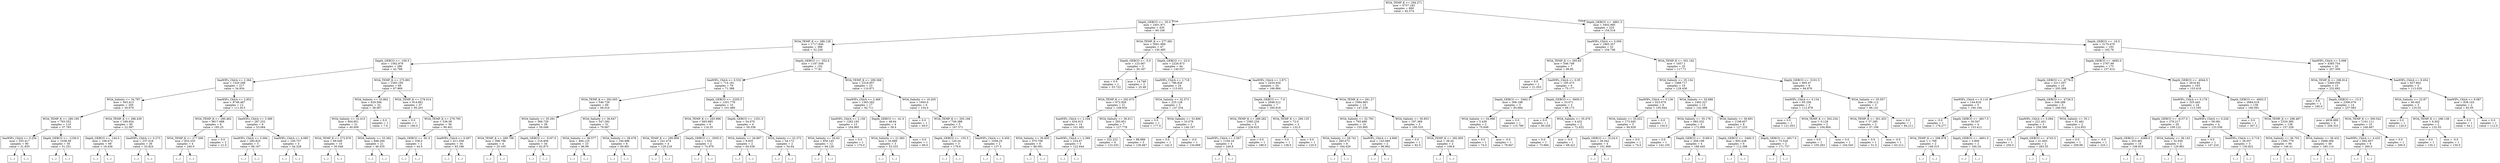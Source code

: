 digraph Tree {
node [shape=box] ;
0 [label="WOA_TEMP_K <= 294.271\nmse = 4757.183\nsamples = 660\nvalue = 92.574"] ;
1 [label="Depth_GEBCO <= -35.0\nmse = 2401.971\nsamples = 435\nvalue = 60.109"] ;
0 -> 1 [labeldistance=2.5, labelangle=45, headlabel="True"] ;
2 [label="WOA_TEMP_K <= 289.128\nmse = 1717.846\nsamples = 388\nvalue = 52.226"] ;
1 -> 2 ;
3 [label="Depth_GEBCO <= -100.5\nmse = 1582.979\nsamples = 286\nvalue = 42.789"] ;
2 -> 3 ;
4 [label="SeaWIFs_ChlrA <= 2.364\nmse = 1320.298\nsamples = 217\nvalue = 34.934"] ;
3 -> 4 ;
5 [label="WOA_Salinity <= 34.787\nmse = 563.413\nsamples = 205\nvalue = 30.676"] ;
4 -> 5 ;
6 [label="WOA_TEMP_K <= 280.195\nmse = 783.552\nsamples = 110\nvalue = 37.783"] ;
5 -> 6 ;
7 [label="SeaWIFs_ChlrA <= 0.254\nmse = 555.417\nsamples = 80\nvalue = 31.835"] ;
6 -> 7 ;
8 [label="(...)"] ;
7 -> 8 ;
65 [label="(...)"] ;
7 -> 65 ;
162 [label="Depth_GEBCO <= -1236.0\nmse = 1038.58\nsamples = 30\nvalue = 51.251"] ;
6 -> 162 ;
163 [label="(...)"] ;
162 -> 163 ;
206 [label="(...)"] ;
162 -> 206 ;
219 [label="WOA_TEMP_K <= 286.439\nmse = 189.934\nsamples = 95\nvalue = 22.587"] ;
5 -> 219 ;
220 [label="Depth_GEBCO <= -144.0\nmse = 108.672\nsamples = 69\nvalue = 18.436"] ;
219 -> 220 ;
221 [label="(...)"] ;
220 -> 221 ;
272 [label="(...)"] ;
220 -> 272 ;
295 [label="SeaWIFs_ChlrA <= 0.273\nmse = 237.018\nsamples = 26\nvalue = 33.824"] ;
219 -> 295 ;
296 [label="(...)"] ;
295 -> 296 ;
299 [label="(...)"] ;
295 -> 299 ;
334 [label="SeaWIFs_ChlrA <= 2.852\nmse = 8748.467\nsamples = 12\nvalue = 111.813"] ;
4 -> 334 ;
335 [label="WOA_TEMP_K <= 280.462\nmse = 9617.688\nsamples = 6\nvalue = 185.25"] ;
334 -> 335 ;
336 [label="WOA_TEMP_K <= 277.506\nmse = 833.333\nsamples = 4\nvalue = 240.0"] ;
335 -> 336 ;
337 [label="(...)"] ;
336 -> 337 ;
340 [label="(...)"] ;
336 -> 340 ;
341 [label="mse = 0.0\nsamples = 2\nvalue = 21.0"] ;
335 -> 341 ;
342 [label="SeaWIFs_ChlrA <= 3.389\nmse = 287.252\nsamples = 6\nvalue = 53.064"] ;
334 -> 342 ;
343 [label="SeaWIFs_ChlrA <= 3.094\nmse = 280.825\nsamples = 3\nvalue = 66.167"] ;
342 -> 343 ;
344 [label="(...)"] ;
343 -> 344 ;
345 [label="(...)"] ;
343 -> 345 ;
346 [label="SeaWIFs_ChlrA <= 4.085\nmse = 100.757\nsamples = 3\nvalue = 44.328"] ;
342 -> 346 ;
347 [label="(...)"] ;
346 -> 347 ;
350 [label="(...)"] ;
346 -> 350 ;
351 [label="WOA_TEMP_K <= 275.891\nmse = 1593.195\nsamples = 69\nvalue = 67.969"] ;
3 -> 351 ;
352 [label="WOA_Salinity <= 33.862\nmse = 629.594\nsamples = 32\nvalue = 38.067"] ;
351 -> 352 ;
353 [label="WOA_Salinity <= 32.415\nmse = 604.851\nsamples = 31\nvalue = 40.009"] ;
352 -> 353 ;
354 [label="WOA_TEMP_K <= 272.876\nmse = 69.049\nsamples = 10\nvalue = 30.048"] ;
353 -> 354 ;
355 [label="(...)"] ;
354 -> 355 ;
356 [label="(...)"] ;
354 -> 356 ;
357 [label="WOA_Salinity <= 33.362\nmse = 848.294\nsamples = 21\nvalue = 46.535"] ;
353 -> 357 ;
358 [label="(...)"] ;
357 -> 358 ;
365 [label="(...)"] ;
357 -> 365 ;
372 [label="mse = 0.0\nsamples = 1\nvalue = 7.0"] ;
352 -> 372 ;
373 [label="WOA_TEMP_K <= 278.014\nmse = 914.861\nsamples = 37\nvalue = 95.201"] ;
351 -> 373 ;
374 [label="mse = 0.0\nsamples = 1\nvalue = 180.0"] ;
373 -> 374 ;
375 [label="WOA_TEMP_K <= 279.795\nmse = 536.58\nsamples = 36\nvalue = 90.401"] ;
373 -> 375 ;
376 [label="Depth_GEBCO <= -81.0\nmse = 338.0\nsamples = 2\nvalue = 44.0"] ;
375 -> 376 ;
377 [label="(...)"] ;
376 -> 377 ;
378 [label="(...)"] ;
376 -> 378 ;
379 [label="SeaWIFs_ChlrA <= 0.497\nmse = 411.558\nsamples = 34\nvalue = 93.186"] ;
375 -> 379 ;
380 [label="(...)"] ;
379 -> 380 ;
381 [label="(...)"] ;
379 -> 381 ;
426 [label="Depth_GEBCO <= -352.0\nmse = 1187.508\nsamples = 102\nvalue = 77.81"] ;
2 -> 426 ;
427 [label="SeaWIFs_ChlrA <= 0.532\nmse = 714.191\nsamples = 79\nvalue = 71.388"] ;
426 -> 427 ;
428 [label="WOA_TEMP_K <= 292.005\nmse = 546.729\nsamples = 69\nvalue = 68.016"] ;
427 -> 428 ;
429 [label="WOA_Salinity <= 35.291\nmse = 366.729\nsamples = 38\nvalue = 59.048"] ;
428 -> 429 ;
430 [label="WOA_TEMP_K <= 289.706\nmse = 398.796\nsamples = 4\nvalue = 25.165"] ;
429 -> 430 ;
431 [label="(...)"] ;
430 -> 431 ;
432 [label="(...)"] ;
430 -> 432 ;
437 [label="Depth_GEBCO <= -5197.0\nmse = 218.856\nsamples = 34\nvalue = 62.873"] ;
429 -> 437 ;
438 [label="(...)"] ;
437 -> 438 ;
439 [label="(...)"] ;
437 -> 439 ;
492 [label="WOA_Salinity <= 36.647\nmse = 547.292\nsamples = 31\nvalue = 79.067"] ;
428 -> 492 ;
493 [label="WOA_Salinity <= 36.577\nmse = 494.125\nsamples = 23\nvalue = 86.99"] ;
492 -> 493 ;
494 [label="(...)"] ;
493 -> 494 ;
525 [label="(...)"] ;
493 -> 525 ;
534 [label="WOA_Salinity <= 38.478\nmse = 194.896\nsamples = 8\nvalue = 60.891"] ;
492 -> 534 ;
535 [label="(...)"] ;
534 -> 535 ;
544 [label="(...)"] ;
534 -> 544 ;
545 [label="Depth_GEBCO <= -2205.5\nmse = 1201.778\nsamples = 10\nvalue = 101.489"] ;
427 -> 545 ;
546 [label="WOA_TEMP_K <= 293.996\nmse = 665.885\nsamples = 6\nvalue = 118.35"] ;
545 -> 546 ;
547 [label="WOA_TEMP_K <= 290.906\nmse = 241.474\nsamples = 4\nvalue = 129.218"] ;
546 -> 547 ;
548 [label="(...)"] ;
547 -> 548 ;
549 [label="(...)"] ;
547 -> 549 ;
552 [label="Depth_GEBCO <= -3505.0\nmse = 1.332\nsamples = 2\nvalue = 74.879"] ;
546 -> 552 ;
553 [label="(...)"] ;
552 -> 553 ;
554 [label="(...)"] ;
552 -> 554 ;
555 [label="Depth_GEBCO <= -1351.0\nmse = 54.076\nsamples = 4\nvalue = 59.338"] ;
545 -> 555 ;
556 [label="WOA_Salinity <= 26.897\nmse = 9.835\nsamples = 2\nvalue = 64.036"] ;
555 -> 556 ;
557 [label="(...)"] ;
556 -> 557 ;
558 [label="(...)"] ;
556 -> 558 ;
559 [label="WOA_Salinity <= 32.372\nmse = 54.172\nsamples = 2\nvalue = 54.64"] ;
555 -> 559 ;
560 [label="(...)"] ;
559 -> 560 ;
561 [label="(...)"] ;
559 -> 561 ;
562 [label="WOA_TEMP_K <= 290.568\nmse = 2318.857\nsamples = 23\nvalue = 110.871"] ;
426 -> 562 ;
563 [label="SeaWIFs_ChlrA <= 2.469\nmse = 1363.282\nsamples = 17\nvalue = 92.711"] ;
562 -> 563 ;
564 [label="SeaWIFs_ChlrA <= 2.156\nmse = 1262.192\nsamples = 13\nvalue = 104.965"] ;
563 -> 564 ;
565 [label="WOA_Salinity <= 34.63\nmse = 650.145\nsamples = 12\nvalue = 94.126"] ;
564 -> 565 ;
566 [label="(...)"] ;
565 -> 566 ;
575 [label="(...)"] ;
565 -> 575 ;
586 [label="mse = 0.0\nsamples = 1\nvalue = 170.0"] ;
564 -> 586 ;
587 [label="Depth_GEBCO <= -41.0\nmse = 48.64\nsamples = 4\nvalue = 58.4"] ;
563 -> 587 ;
588 [label="WOA_Salinity <= 21.083\nmse = 16.889\nsamples = 3\nvalue = 53.333"] ;
587 -> 588 ;
589 [label="(...)"] ;
588 -> 589 ;
592 [label="(...)"] ;
588 -> 592 ;
593 [label="mse = 0.0\nsamples = 1\nvalue = 66.0"] ;
587 -> 593 ;
594 [label="WOA_Salinity <= 16.205\nmse = 1945.0\nsamples = 6\nvalue = 154.0"] ;
562 -> 594 ;
595 [label="mse = 0.0\nsamples = 1\nvalue = 59.0"] ;
594 -> 595 ;
596 [label="WOA_TEMP_K <= 293.166\nmse = 749.388\nsamples = 5\nvalue = 167.571"] ;
594 -> 596 ;
597 [label="Depth_GEBCO <= -155.5\nmse = 120.24\nsamples = 3\nvalue = 179.6"] ;
596 -> 597 ;
598 [label="(...)"] ;
597 -> 598 ;
599 [label="(...)"] ;
597 -> 599 ;
600 [label="SeaWIFs_ChlrA <= 0.456\nmse = 1056.25\nsamples = 2\nvalue = 137.5"] ;
596 -> 600 ;
601 [label="(...)"] ;
600 -> 601 ;
602 [label="(...)"] ;
600 -> 602 ;
603 [label="WOA_TEMP_K <= 277.681\nmse = 3001.999\nsamples = 47\nvalue = 130.485"] ;
1 -> 603 ;
604 [label="Depth_GEBCO <= -5.0\nmse = 123.067\nsamples = 3\nvalue = 30.187"] ;
603 -> 604 ;
605 [label="mse = 0.0\nsamples = 1\nvalue = 53.722"] ;
604 -> 605 ;
606 [label="mse = 14.746\nsamples = 2\nvalue = 25.48"] ;
604 -> 606 ;
607 [label="Depth_GEBCO <= -23.0\nmse = 2226.873\nsamples = 44\nvalue = 140.037"] ;
603 -> 607 ;
608 [label="SeaWIFs_ChlrA <= 2.718\nmse = 786.826\nsamples = 24\nvalue = 115.631"] ;
607 -> 608 ;
609 [label="WOA_TEMP_K <= 292.675\nmse = 672.926\nsamples = 21\nvalue = 109.934"] ;
608 -> 609 ;
610 [label="SeaWIFs_ChlrA <= 2.104\nmse = 634.915\nsamples = 14\nvalue = 101.482"] ;
609 -> 610 ;
611 [label="WOA_Salinity <= 36.605\nmse = 370.706\nsamples = 9\nvalue = 86.091"] ;
610 -> 611 ;
612 [label="(...)"] ;
611 -> 612 ;
625 [label="(...)"] ;
611 -> 625 ;
626 [label="SeaWIFs_ChlrA <= 2.389\nmse = 224.67\nsamples = 5\nvalue = 122.644"] ;
610 -> 626 ;
627 [label="(...)"] ;
626 -> 627 ;
632 [label="(...)"] ;
626 -> 632 ;
635 [label="WOA_Salinity <= 36.611\nmse = 283.951\nsamples = 7\nvalue = 127.778"] ;
609 -> 635 ;
636 [label="mse = 322.222\nsamples = 4\nvalue = 123.333"] ;
635 -> 636 ;
637 [label="mse = 88.889\nsamples = 3\nvalue = 136.667"] ;
635 -> 637 ;
638 [label="WOA_Salinity <= 32.573\nmse = 225.128\nsamples = 3\nvalue = 147.534"] ;
608 -> 638 ;
639 [label="mse = 0.0\nsamples = 1\nvalue = 177.0"] ;
638 -> 639 ;
640 [label="WOA_Salinity <= 33.806\nmse = 10.078\nsamples = 2\nvalue = 140.167"] ;
638 -> 640 ;
641 [label="mse = 0.0\nsamples = 1\nvalue = 142.0"] ;
640 -> 641 ;
642 [label="mse = -0.0\nsamples = 1\nvalue = 134.669"] ;
640 -> 642 ;
643 [label="SeaWIFs_ChlrA <= 2.971\nmse = 2434.934\nsamples = 20\nvalue = 166.884"] ;
607 -> 643 ;
644 [label="Depth_GEBCO <= -7.0\nmse = 2948.512\nsamples = 7\nvalue = 200.818"] ;
643 -> 644 ;
645 [label="WOA_TEMP_K <= 289.282\nmse = 1585.234\nsamples = 5\nvalue = 226.625"] ;
644 -> 645 ;
646 [label="SeaWIFs_ChlrA <= 2.567\nmse = 1104.16\nsamples = 4\nvalue = 249.8"] ;
645 -> 646 ;
647 [label="(...)"] ;
646 -> 647 ;
650 [label="(...)"] ;
646 -> 650 ;
651 [label="mse = 0.0\nsamples = 1\nvalue = 188.0"] ;
645 -> 651 ;
652 [label="WOA_TEMP_K <= 290.135\nmse = 72.0\nsamples = 2\nvalue = 132.0"] ;
644 -> 652 ;
653 [label="mse = 0.0\nsamples = 1\nvalue = 138.0"] ;
652 -> 653 ;
654 [label="mse = 0.0\nsamples = 1\nvalue = 120.0"] ;
652 -> 654 ;
655 [label="WOA_TEMP_K <= 291.27\nmse = 1084.963\nsamples = 13\nvalue = 147.238"] ;
643 -> 655 ;
656 [label="WOA_Salinity <= 32.793\nmse = 765.699\nsamples = 10\nvalue = 155.995"] ;
655 -> 656 ;
657 [label="WOA_Salinity <= 28.741\nmse = 285.673\nsamples = 8\nvalue = 164.429"] ;
656 -> 657 ;
658 [label="(...)"] ;
657 -> 658 ;
659 [label="(...)"] ;
657 -> 659 ;
670 [label="SeaWIFs_ChlrA <= 4.806\nmse = 143.085\nsamples = 2\nvalue = 96.962"] ;
656 -> 670 ;
671 [label="(...)"] ;
670 -> 671 ;
672 [label="(...)"] ;
670 -> 672 ;
673 [label="WOA_Salinity <= 30.853\nmse = 197.369\nsamples = 3\nvalue = 100.533"] ;
655 -> 673 ;
674 [label="mse = 0.0\nsamples = 1\nvalue = 82.0"] ;
673 -> 674 ;
675 [label="WOA_TEMP_K <= 292.805\nmse = 38.44\nsamples = 2\nvalue = 109.8"] ;
673 -> 675 ;
676 [label="(...)"] ;
675 -> 676 ;
677 [label="(...)"] ;
675 -> 677 ;
678 [label="Depth_GEBCO <= -4861.5\nmse = 3402.995\nsamples = 225\nvalue = 154.518"] ;
0 -> 678 [labeldistance=2.5, labelangle=-45, headlabel="False"] ;
679 [label="SeaWIFs_ChlrA <= 0.056\nmse = 1865.357\nsamples = 32\nvalue = 104.746"] ;
678 -> 679 ;
680 [label="WOA_TEMP_K <= 295.65\nmse = 546.749\nsamples = 7\nvalue = 66.85"] ;
679 -> 680 ;
681 [label="mse = 0.0\nsamples = 1\nvalue = 21.053"] ;
680 -> 681 ;
682 [label="SeaWIFs_ChlrA <= 0.05\nmse = 195.473\nsamples = 6\nvalue = 75.177"] ;
680 -> 682 ;
683 [label="Depth_GEBCO <= -5462.5\nmse = 306.188\nsamples = 3\nvalue = 85.684"] ;
682 -> 683 ;
684 [label="WOA_Salinity <= 34.996\nmse = 5.439\nsamples = 2\nvalue = 75.649"] ;
683 -> 684 ;
685 [label="mse = 0.0\nsamples = 1\nvalue = 74.0"] ;
684 -> 685 ;
686 [label="mse = -0.0\nsamples = 1\nvalue = 78.947"] ;
684 -> 686 ;
687 [label="mse = 0.0\nsamples = 1\nvalue = 115.789"] ;
683 -> 687 ;
688 [label="Depth_GEBCO <= -5600.5\nmse = 33.071\nsamples = 3\nvalue = 69.173"] ;
682 -> 688 ;
689 [label="mse = 0.0\nsamples = 1\nvalue = 60.526"] ;
688 -> 689 ;
690 [label="WOA_Salinity <= 35.476\nmse = 4.432\nsamples = 2\nvalue = 72.632"] ;
688 -> 690 ;
691 [label="mse = 0.0\nsamples = 1\nvalue = 73.684"] ;
690 -> 691 ;
692 [label="mse = -0.0\nsamples = 1\nvalue = 68.421"] ;
690 -> 692 ;
693 [label="WOA_TEMP_K <= 301.162\nmse = 1657.1\nsamples = 25\nvalue = 117.71"] ;
679 -> 693 ;
694 [label="WOA_Salinity <= 35.134\nmse = 1488.717\nsamples = 19\nvalue = 129.436"] ;
693 -> 694 ;
695 [label="SeaWIFs_ChlrA <= 0.136\nmse = 623.679\nsamples = 6\nvalue = 105.944"] ;
694 -> 695 ;
696 [label="WOA_Salinity <= 35.022\nmse = 173.045\nsamples = 5\nvalue = 94.929"] ;
695 -> 696 ;
697 [label="Depth_GEBCO <= -5124.0\nmse = 36.042\nsamples = 4\nvalue = 101.906"] ;
696 -> 697 ;
698 [label="(...)"] ;
697 -> 698 ;
701 [label="(...)"] ;
697 -> 701 ;
704 [label="mse = 0.0\nsamples = 1\nvalue = 74.0"] ;
696 -> 704 ;
705 [label="mse = 0.0\nsamples = 1\nvalue = 150.0"] ;
695 -> 705 ;
706 [label="WOA_Salinity <= 35.688\nmse = 1492.327\nsamples = 13\nvalue = 142.488"] ;
694 -> 706 ;
707 [label="WOA_Salinity <= 35.176\nmse = 683.332\nsamples = 5\nvalue = 172.999"] ;
706 -> 707 ;
708 [label="mse = 0.0\nsamples = 1\nvalue = 142.105"] ;
707 -> 708 ;
709 [label="Depth_GEBCO <= -5189.0\nmse = 309.199\nsamples = 4\nvalue = 188.445"] ;
707 -> 709 ;
710 [label="(...)"] ;
709 -> 710 ;
711 [label="(...)"] ;
709 -> 711 ;
716 [label="WOA_Salinity <= 36.691\nmse = 1198.657\nsamples = 8\nvalue = 127.233"] ;
706 -> 716 ;
717 [label="Depth_GEBCO <= -5482.5\nmse = 693.438\nsamples = 6\nvalue = 112.398"] ;
716 -> 717 ;
718 [label="(...)"] ;
717 -> 718 ;
719 [label="(...)"] ;
717 -> 719 ;
728 [label="Depth_GEBCO <= -4917.0\nmse = 73.528\nsamples = 2\nvalue = 171.737"] ;
716 -> 728 ;
729 [label="(...)"] ;
728 -> 729 ;
730 [label="(...)"] ;
728 -> 730 ;
731 [label="Depth_GEBCO <= -5101.5\nmse = 665.47\nsamples = 6\nvalue = 84.876"] ;
693 -> 731 ;
732 [label="SeaWIFs_ChlrA <= 0.134\nmse = 65.256\nsamples = 3\nvalue = 112.978"] ;
731 -> 732 ;
733 [label="mse = 0.0\nsamples = 1\nvalue = 121.053"] ;
732 -> 733 ;
734 [label="WOA_TEMP_K <= 302.234\nmse = 0.129\nsamples = 2\nvalue = 104.904"] ;
732 -> 734 ;
735 [label="mse = 0.0\nsamples = 1\nvalue = 105.263"] ;
734 -> 735 ;
736 [label="mse = 0.0\nsamples = 1\nvalue = 104.545"] ;
734 -> 736 ;
737 [label="WOA_Salinity <= 35.057\nmse = 188.112\nsamples = 3\nvalue = 66.141"] ;
731 -> 737 ;
738 [label="WOA_TEMP_K <= 301.453\nmse = 37.285\nsamples = 2\nvalue = 57.106"] ;
737 -> 738 ;
739 [label="mse = 0.0\nsamples = 1\nvalue = 51.0"] ;
738 -> 739 ;
740 [label="mse = -0.0\nsamples = 1\nvalue = 63.212"] ;
738 -> 740 ;
741 [label="mse = 0.0\nsamples = 1\nvalue = 84.211"] ;
737 -> 741 ;
742 [label="Depth_GEBCO <= -16.5\nmse = 3179.479\nsamples = 193\nvalue = 162.76"] ;
678 -> 742 ;
743 [label="Depth_GEBCO <= -4692.0\nmse = 2767.99\nsamples = 173\nvalue = 157.414"] ;
742 -> 743 ;
744 [label="Depth_GEBCO <= -4776.0\nmse = 2211.057\nsamples = 10\nvalue = 203.368"] ;
743 -> 744 ;
745 [label="SeaWIFs_ChlrA <= 0.116\nmse = 144.818\nsamples = 5\nvalue = 160.194"] ;
744 -> 745 ;
746 [label="mse = -0.0\nsamples = 1\nvalue = 178.277"] ;
745 -> 746 ;
747 [label="Depth_GEBCO <= -4817.5\nmse = 30.507\nsamples = 4\nvalue = 153.412"] ;
745 -> 747 ;
748 [label="WOA_TEMP_K <= 298.978\nmse = 1.768\nsamples = 2\nvalue = 149.315"] ;
747 -> 748 ;
749 [label="(...)"] ;
748 -> 749 ;
750 [label="(...)"] ;
748 -> 750 ;
751 [label="Depth_GEBCO <= -4801.0\nmse = 3.809\nsamples = 2\nvalue = 160.24"] ;
747 -> 751 ;
752 [label="(...)"] ;
751 -> 752 ;
753 [label="(...)"] ;
751 -> 753 ;
754 [label="Depth_GEBCO <= -4726.5\nmse = 549.288\nsamples = 5\nvalue = 246.542"] ;
744 -> 754 ;
755 [label="SeaWIFs_ChlrA <= 0.094\nmse = 221.451\nsamples = 3\nvalue = 258.388"] ;
754 -> 755 ;
756 [label="mse = 0.0\nsamples = 1\nvalue = 250.0"] ;
755 -> 756 ;
757 [label="Depth_GEBCO <= -4743.5\nmse = 41.603\nsamples = 2\nvalue = 283.55"] ;
755 -> 757 ;
758 [label="(...)"] ;
757 -> 758 ;
759 [label="(...)"] ;
757 -> 759 ;
760 [label="WOA_Salinity <= 35.1\nmse = 51.481\nsamples = 2\nvalue = 214.953"] ;
754 -> 760 ;
761 [label="mse = 0.0\nsamples = 1\nvalue = 209.88"] ;
760 -> 761 ;
762 [label="mse = -0.0\nsamples = 1\nvalue = 225.1"] ;
760 -> 762 ;
763 [label="Depth_GEBCO <= -4044.5\nmse = 2616.82\nsamples = 163\nvalue = 153.418"] ;
743 -> 763 ;
764 [label="SeaWIFs_ChlrA <= 0.179\nmse = 325.443\nsamples = 24\nvalue = 113.195"] ;
763 -> 764 ;
765 [label="Depth_GEBCO <= -4137.0\nmse = 279.217\nsamples = 20\nvalue = 109.122"] ;
764 -> 765 ;
766 [label="Depth_GEBCO <= -4389.0\nmse = 253.481\nsamples = 18\nvalue = 106.818"] ;
765 -> 766 ;
767 [label="(...)"] ;
766 -> 767 ;
792 [label="(...)"] ;
766 -> 792 ;
797 [label="WOA_Salinity <= 36.143\nmse = 32.939\nsamples = 2\nvalue = 129.861"] ;
765 -> 797 ;
798 [label="(...)"] ;
797 -> 798 ;
799 [label="(...)"] ;
797 -> 799 ;
800 [label="SeaWIFs_ChlrA <= 0.228\nmse = 59.081\nsamples = 4\nvalue = 133.556"] ;
764 -> 800 ;
801 [label="mse = 0.0\nsamples = 1\nvalue = 147.224"] ;
800 -> 801 ;
802 [label="SeaWIFs_ChlrA <= 0.719\nmse = 26.057\nsamples = 3\nvalue = 130.822"] ;
800 -> 802 ;
803 [label="(...)"] ;
802 -> 803 ;
806 [label="(...)"] ;
802 -> 806 ;
807 [label="Depth_GEBCO <= -4003.5\nmse = 2684.019\nsamples = 139\nvalue = 160.091"] ;
763 -> 807 ;
808 [label="mse = 0.0\nsamples = 1\nvalue = 307.2"] ;
807 -> 808 ;
809 [label="WOA_TEMP_K <= 298.487\nmse = 2320.385\nsamples = 138\nvalue = 157.328"] ;
807 -> 809 ;
810 [label="WOA_Salinity <= 36.703\nmse = 1392.779\nsamples = 90\nvalue = 146.41"] ;
809 -> 810 ;
811 [label="(...)"] ;
810 -> 811 ;
932 [label="(...)"] ;
810 -> 932 ;
937 [label="WOA_Salinity <= 36.432\nmse = 3488.306\nsamples = 48\nvalue = 180.114"] ;
809 -> 937 ;
938 [label="(...)"] ;
937 -> 938 ;
1009 [label="(...)"] ;
937 -> 1009 ;
1012 [label="SeaWIFs_ChlrA <= 5.098\nmse = 4385.754\nsamples = 20\nvalue = 207.309"] ;
742 -> 1012 ;
1013 [label="WOA_TEMP_K <= 296.814\nmse = 2360.059\nsamples = 15\nvalue = 232.692"] ;
1012 -> 1013 ;
1014 [label="mse = 0.0\nsamples = 1\nvalue = 180.0"] ;
1013 -> 1014 ;
1015 [label="Depth_GEBCO <= -15.5\nmse = 2306.076\nsamples = 14\nvalue = 237.083"] ;
1013 -> 1015 ;
1016 [label="mse = 4638.889\nsamples = 4\nvalue = 208.333"] ;
1015 -> 1016 ;
1017 [label="WOA_TEMP_K <= 300.542\nmse = 1161.111\nsamples = 10\nvalue = 246.667"] ;
1015 -> 1017 ;
1018 [label="SeaWIFs_ChlrA <= 4.433\nmse = 692.857\nsamples = 9\nvalue = 260.0"] ;
1017 -> 1018 ;
1019 [label="(...)"] ;
1018 -> 1019 ;
1028 [label="(...)"] ;
1018 -> 1028 ;
1029 [label="mse = 0.0\nsamples = 1\nvalue = 200.0"] ;
1017 -> 1029 ;
1030 [label="SeaWIFs_ChlrA <= 8.454\nmse = 627.802\nsamples = 5\nvalue = 113.029"] ;
1012 -> 1030 ;
1031 [label="WOA_Salinity <= 22.87\nmse = 40.402\nsamples = 3\nvalue = 125.02"] ;
1030 -> 1031 ;
1032 [label="mse = 0.0\nsamples = 1\nvalue = 120.0"] ;
1031 -> 1032 ;
1033 [label="WOA_TEMP_K <= 296.138\nmse = 6.502\nsamples = 2\nvalue = 132.55"] ;
1031 -> 1033 ;
1034 [label="mse = 0.0\nsamples = 1\nvalue = 135.1"] ;
1033 -> 1034 ;
1035 [label="mse = -0.0\nsamples = 1\nvalue = 130.0"] ;
1033 -> 1035 ;
1036 [label="SeaWIFs_ChlrA <= 9.087\nmse = 838.103\nsamples = 2\nvalue = 83.05"] ;
1030 -> 1036 ;
1037 [label="mse = 0.0\nsamples = 1\nvalue = 54.1"] ;
1036 -> 1037 ;
1038 [label="mse = 0.0\nsamples = 1\nvalue = 112.0"] ;
1036 -> 1038 ;
}
